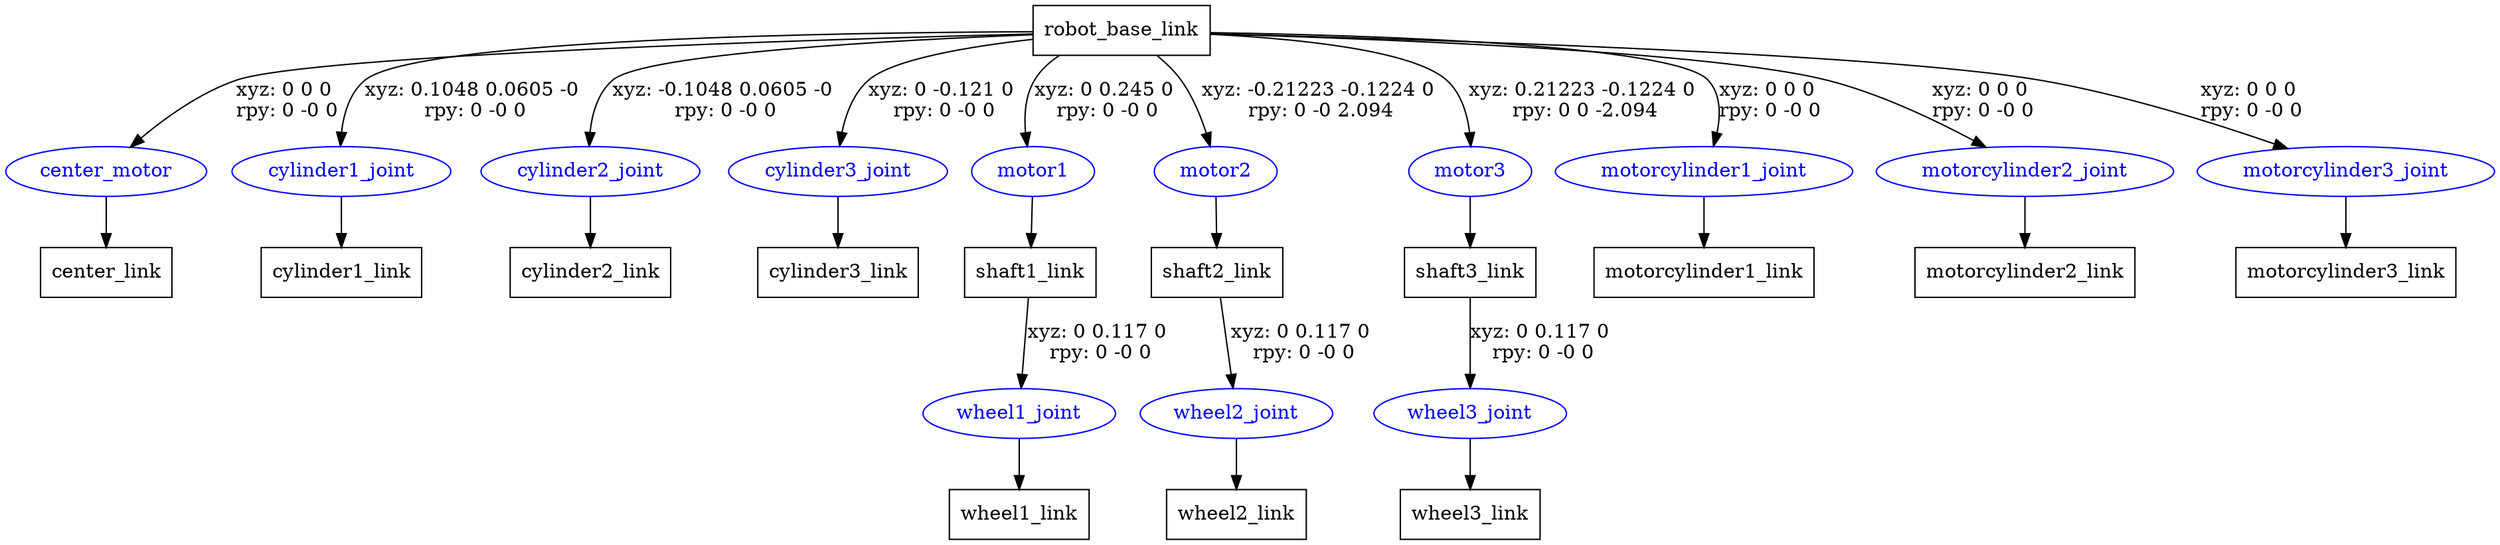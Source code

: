 digraph G {
node [shape=box];
"robot_base_link" [label="robot_base_link"];
"center_link" [label="center_link"];
"cylinder1_link" [label="cylinder1_link"];
"cylinder2_link" [label="cylinder2_link"];
"cylinder3_link" [label="cylinder3_link"];
"shaft1_link" [label="shaft1_link"];
"wheel1_link" [label="wheel1_link"];
"shaft2_link" [label="shaft2_link"];
"wheel2_link" [label="wheel2_link"];
"shaft3_link" [label="shaft3_link"];
"wheel3_link" [label="wheel3_link"];
"motorcylinder1_link" [label="motorcylinder1_link"];
"motorcylinder2_link" [label="motorcylinder2_link"];
"motorcylinder3_link" [label="motorcylinder3_link"];
node [shape=ellipse, color=blue, fontcolor=blue];
"robot_base_link" -> "center_motor" [label="xyz: 0 0 0 \nrpy: 0 -0 0"]
"center_motor" -> "center_link"
"robot_base_link" -> "cylinder1_joint" [label="xyz: 0.1048 0.0605 -0 \nrpy: 0 -0 0"]
"cylinder1_joint" -> "cylinder1_link"
"robot_base_link" -> "cylinder2_joint" [label="xyz: -0.1048 0.0605 -0 \nrpy: 0 -0 0"]
"cylinder2_joint" -> "cylinder2_link"
"robot_base_link" -> "cylinder3_joint" [label="xyz: 0 -0.121 0 \nrpy: 0 -0 0"]
"cylinder3_joint" -> "cylinder3_link"
"robot_base_link" -> "motor1" [label="xyz: 0 0.245 0 \nrpy: 0 -0 0"]
"motor1" -> "shaft1_link"
"shaft1_link" -> "wheel1_joint" [label="xyz: 0 0.117 0 \nrpy: 0 -0 0"]
"wheel1_joint" -> "wheel1_link"
"robot_base_link" -> "motor2" [label="xyz: -0.21223 -0.1224 0 \nrpy: 0 -0 2.094"]
"motor2" -> "shaft2_link"
"shaft2_link" -> "wheel2_joint" [label="xyz: 0 0.117 0 \nrpy: 0 -0 0"]
"wheel2_joint" -> "wheel2_link"
"robot_base_link" -> "motor3" [label="xyz: 0.21223 -0.1224 0 \nrpy: 0 0 -2.094"]
"motor3" -> "shaft3_link"
"shaft3_link" -> "wheel3_joint" [label="xyz: 0 0.117 0 \nrpy: 0 -0 0"]
"wheel3_joint" -> "wheel3_link"
"robot_base_link" -> "motorcylinder1_joint" [label="xyz: 0 0 0 \nrpy: 0 -0 0"]
"motorcylinder1_joint" -> "motorcylinder1_link"
"robot_base_link" -> "motorcylinder2_joint" [label="xyz: 0 0 0 \nrpy: 0 -0 0"]
"motorcylinder2_joint" -> "motorcylinder2_link"
"robot_base_link" -> "motorcylinder3_joint" [label="xyz: 0 0 0 \nrpy: 0 -0 0"]
"motorcylinder3_joint" -> "motorcylinder3_link"
}
